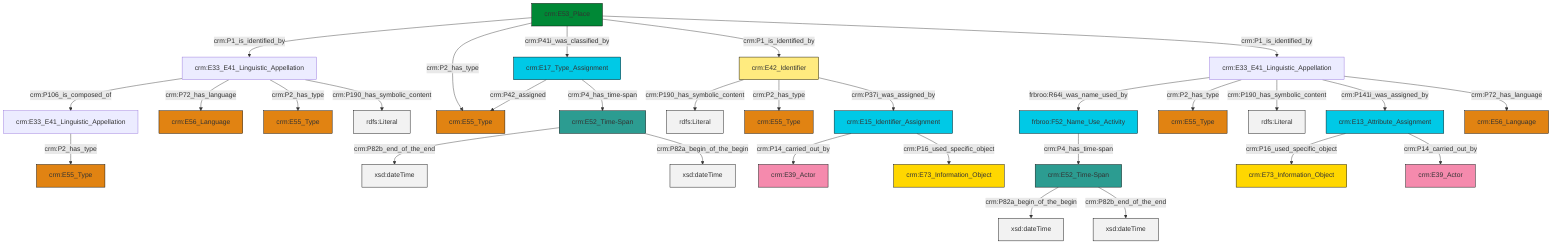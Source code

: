 graph TD
classDef Literal fill:#f2f2f2,stroke:#000000;
classDef CRM_Entity fill:#FFFFFF,stroke:#000000;
classDef Temporal_Entity fill:#00C9E6, stroke:#000000;
classDef Type fill:#E18312, stroke:#000000;
classDef Time-Span fill:#2C9C91, stroke:#000000;
classDef Appellation fill:#FFEB7F, stroke:#000000;
classDef Place fill:#008836, stroke:#000000;
classDef Persistent_Item fill:#B266B2, stroke:#000000;
classDef Conceptual_Object fill:#FFD700, stroke:#000000;
classDef Physical_Thing fill:#D2B48C, stroke:#000000;
classDef Actor fill:#f58aad, stroke:#000000;
classDef PC_Classes fill:#4ce600, stroke:#000000;
classDef Multi fill:#cccccc,stroke:#000000;

0["crm:E17_Type_Assignment"]:::Temporal_Entity -->|crm:P42_assigned| 1["crm:E55_Type"]:::Type
2["crm:E42_Identifier"]:::Appellation -->|crm:P190_has_symbolic_content| 3[rdfs:Literal]:::Literal
4["crm:E53_Place"]:::Place -->|crm:P1_is_identified_by| 5["crm:E33_E41_Linguistic_Appellation"]:::Default
6["crm:E52_Time-Span"]:::Time-Span -->|crm:P82a_begin_of_the_begin| 7[xsd:dateTime]:::Literal
8["crm:E33_E41_Linguistic_Appellation"]:::Default -->|frbroo:R64i_was_name_used_by| 9["frbroo:F52_Name_Use_Activity"]:::Temporal_Entity
8["crm:E33_E41_Linguistic_Appellation"]:::Default -->|crm:P2_has_type| 10["crm:E55_Type"]:::Type
11["crm:E13_Attribute_Assignment"]:::Temporal_Entity -->|crm:P16_used_specific_object| 12["crm:E73_Information_Object"]:::Conceptual_Object
8["crm:E33_E41_Linguistic_Appellation"]:::Default -->|crm:P190_has_symbolic_content| 13[rdfs:Literal]:::Literal
15["crm:E33_E41_Linguistic_Appellation"]:::Default -->|crm:P2_has_type| 16["crm:E55_Type"]:::Type
0["crm:E17_Type_Assignment"]:::Temporal_Entity -->|crm:P4_has_time-span| 17["crm:E52_Time-Span"]:::Time-Span
5["crm:E33_E41_Linguistic_Appellation"]:::Default -->|crm:P106_is_composed_of| 15["crm:E33_E41_Linguistic_Appellation"]:::Default
5["crm:E33_E41_Linguistic_Appellation"]:::Default -->|crm:P72_has_language| 25["crm:E56_Language"]:::Type
4["crm:E53_Place"]:::Place -->|crm:P2_has_type| 1["crm:E55_Type"]:::Type
2["crm:E42_Identifier"]:::Appellation -->|crm:P2_has_type| 19["crm:E55_Type"]:::Type
9["frbroo:F52_Name_Use_Activity"]:::Temporal_Entity -->|crm:P4_has_time-span| 6["crm:E52_Time-Span"]:::Time-Span
5["crm:E33_E41_Linguistic_Appellation"]:::Default -->|crm:P2_has_type| 26["crm:E55_Type"]:::Type
6["crm:E52_Time-Span"]:::Time-Span -->|crm:P82b_end_of_the_end| 40[xsd:dateTime]:::Literal
11["crm:E13_Attribute_Assignment"]:::Temporal_Entity -->|crm:P14_carried_out_by| 41["crm:E39_Actor"]:::Actor
5["crm:E33_E41_Linguistic_Appellation"]:::Default -->|crm:P190_has_symbolic_content| 44[rdfs:Literal]:::Literal
4["crm:E53_Place"]:::Place -->|crm:P41i_was_classified_by| 0["crm:E17_Type_Assignment"]:::Temporal_Entity
8["crm:E33_E41_Linguistic_Appellation"]:::Default -->|crm:P141i_was_assigned_by| 11["crm:E13_Attribute_Assignment"]:::Temporal_Entity
17["crm:E52_Time-Span"]:::Time-Span -->|crm:P82b_end_of_the_end| 46[xsd:dateTime]:::Literal
4["crm:E53_Place"]:::Place -->|crm:P1_is_identified_by| 2["crm:E42_Identifier"]:::Appellation
4["crm:E53_Place"]:::Place -->|crm:P1_is_identified_by| 8["crm:E33_E41_Linguistic_Appellation"]:::Default
30["crm:E15_Identifier_Assignment"]:::Temporal_Entity -->|crm:P14_carried_out_by| 34["crm:E39_Actor"]:::Actor
17["crm:E52_Time-Span"]:::Time-Span -->|crm:P82a_begin_of_the_begin| 50[xsd:dateTime]:::Literal
2["crm:E42_Identifier"]:::Appellation -->|crm:P37i_was_assigned_by| 30["crm:E15_Identifier_Assignment"]:::Temporal_Entity
30["crm:E15_Identifier_Assignment"]:::Temporal_Entity -->|crm:P16_used_specific_object| 32["crm:E73_Information_Object"]:::Conceptual_Object
8["crm:E33_E41_Linguistic_Appellation"]:::Default -->|crm:P72_has_language| 22["crm:E56_Language"]:::Type